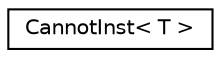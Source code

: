 digraph "Graphical Class Hierarchy"
{
  edge [fontname="Helvetica",fontsize="10",labelfontname="Helvetica",labelfontsize="10"];
  node [fontname="Helvetica",fontsize="10",shape=record];
  rankdir="LR";
  Node0 [label="CannotInst\< T \>",height=0.2,width=0.4,color="black", fillcolor="white", style="filled",URL="$struct_cannot_inst.html"];
}
